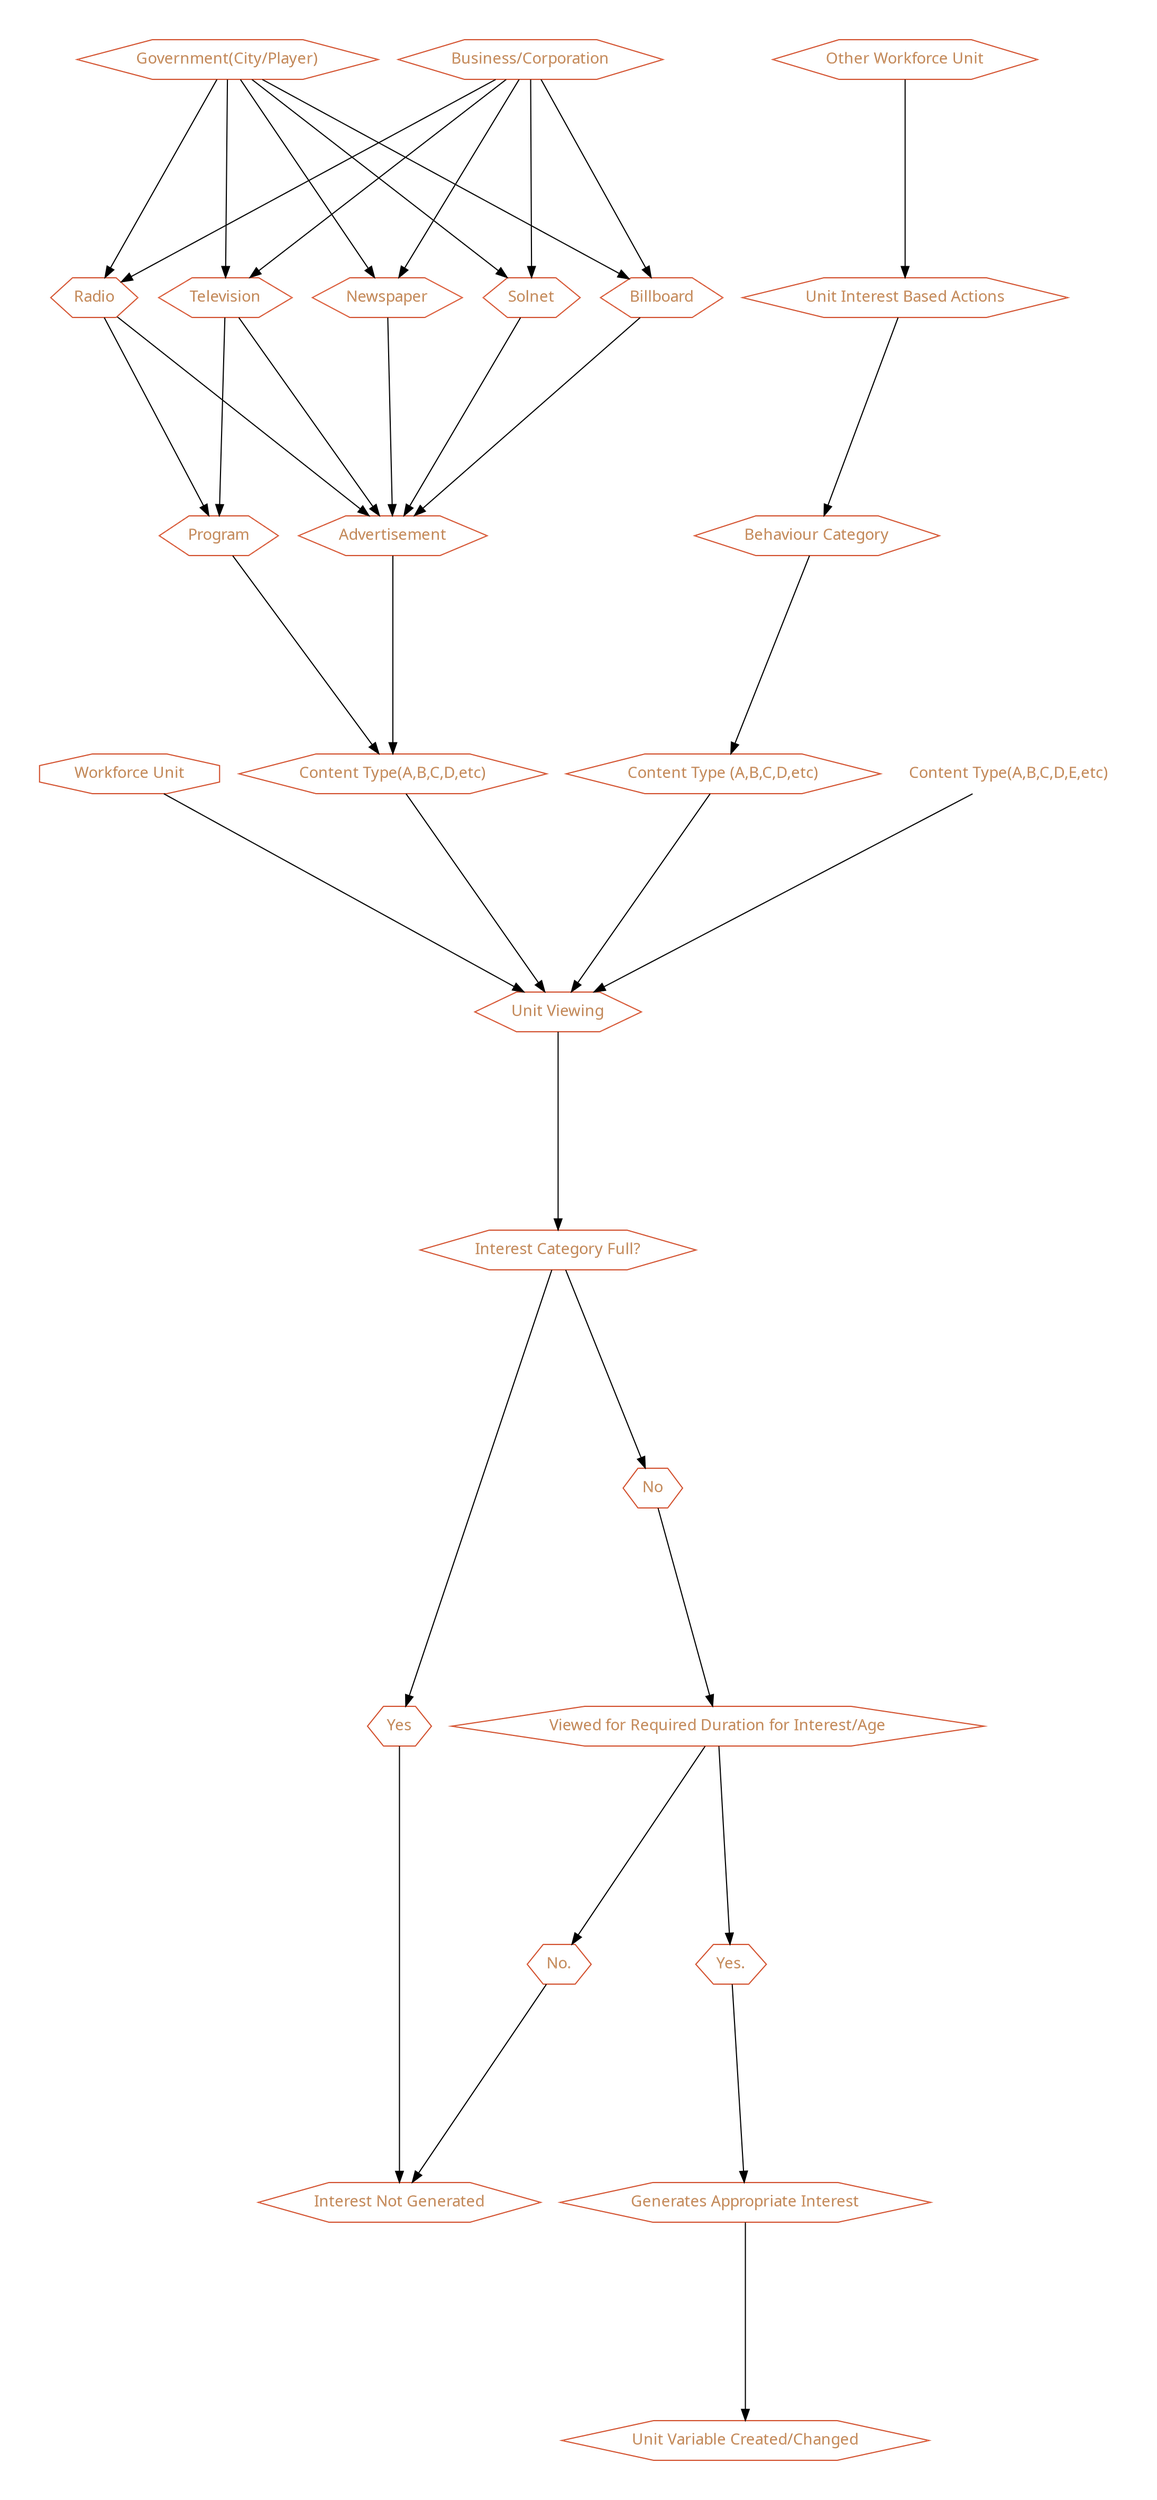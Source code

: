 /*
  This is part of the Avaneya Project Crew Handbook.
  Copyright (C) 2010-2013 Cartesian Theatre <info@cartesiantheatre.com>.
  See the file License for copying conditions.
  
  To manually compile:
      $ sudo aptitude install graphviz
      $ twopi -Tpdf Workforce_Interests.twopi.gv -o Workforce_Interests.pdf
*/

digraph Workforce_Needs
{
    // Graph attributes...
    bgcolor="transparent";
    margin="0";
    ratio="auto";
    ranksep="2.5";
    pad="0.5,0.5";
    compound="true";
    overlap="vpsc";
    root="Zones";

    // Node attributes...
    node[color="#d3502dff"];
    node[fillcolor="gray10"];
    node[fontcolor="#c08453ff"];
    node[fontname="Ubuntu"];
    node[shape="none"]


// Interests

	"Workforce Unit"[shape="octagon"]
	"Television"[shape="hexagon"]
	"Radio"[shape="hexagon"]
	"Billboard"[shape="hexagon"]
	"Newspaper"[shape="hexagon"]
	"Solnet"[shape="hexagon"]
	"Advertisement"[shape="hexagon"]
	"Program"[shape="hexagon"]
	"Business/Corporation"[shape="hexagon"]
	"Government(City/Player)"[shape="hexagon"]
	"Content Type(A,B,C,D,etc)"[shape="hexagon"]
	"Unit Viewing"[shape="hexagon"]
	"Viewed for Required Duration for Interest/Age"[shape="hexagon"]
	"Generates Appropriate Interest"[shape="hexagon"]
	"Other Workforce Unit"[shape="hexagon"]
	"Unit Interest Based Actions"[shape="hexagon"]
	"Behaviour Category"[shape="hexagon"]
	"Content Type (A,B,C,D,etc)"[shape="hexagon"]
	"Interest Category Full?"[shape="hexagon"]
	"Yes"[shape="hexagon"]
	"Yes."[shape="hexagon"]
	"No"[shape="hexagon"]
	"No."[shape="hexagon"]
	"Interest Not Generated"[shape="hexagon"]
	"Unit Variable Created/Changed"[shape="hexagon"]


// Relations
	// Television & Media	

	"Business/Corporation"		-> "Television";
	"Government(City/Player)"	-> "Television";
	"Business/Corporation"		-> "Radio";
	"Government(City/Player)"	-> "Radio";
	"Business/Corporation"		-> "Billboard";
	"Government(City/Player)"	-> "Billboard";
	"Business/Corporation"		-> "Newspaper";
	"Government(City/Player)"	-> "Newspaper";
	"Business/Corporation"		-> "Solnet";
	"Government(City/Player)"	-> "Solnet";	
	
	
	
	
	
	"Television"	-> "Advertisement";
	"Television"	-> "Program";
	"Radio"		-> "Program";
	"Radio"		-> "Advertisement";
	"Solnet"	-> "Advertisement";
	"Billboard"	-> "Advertisement";
	"Newspaper"	-> "Advertisement";


	"Advertisement"	-> "Content Type(A,B,C,D,etc)";
	"Program"	-> "Content Type(A,B,C,D,etc)";

	"Content Type(A,B,C,D,etc)"	-> "Unit Viewing";	
	"Content Type(A,B,C,D,E,etc)"	-> "Unit Viewing";

	"Workforce Unit"	-> "Unit Viewing";	
	
	"Unit Viewing"		-> "Interest Category Full?";
					"Interest Category Full?" -> "Yes";
					"Interest Category Full?" -> "No";
						"Yes"	-> "Interest Not Generated";
						"No"	-> "Viewed for Required Duration for Interest/Age";
								"Viewed for Required Duration for Interest/Age" -> "Yes.";
								"Viewed for Required Duration for Interest/Age" -> "No.";

									"Yes." 	-> "Generates Appropriate Interest";
									"No."	-> "Interest Not Generated";

	
	"Generates Appropriate Interest" -> "Unit Variable Created/Changed";


	// Behavioural Observations

	"Other Workforce Unit"		-> "Unit Interest Based Actions";
	"Unit Interest Based Actions"	-> "Behaviour Category";
	"Behaviour Category"		-> "Content Type (A,B,C,D,etc)";
	"Content Type (A,B,C,D,etc)"	-> "Unit Viewing";

	
	// 
	













}
